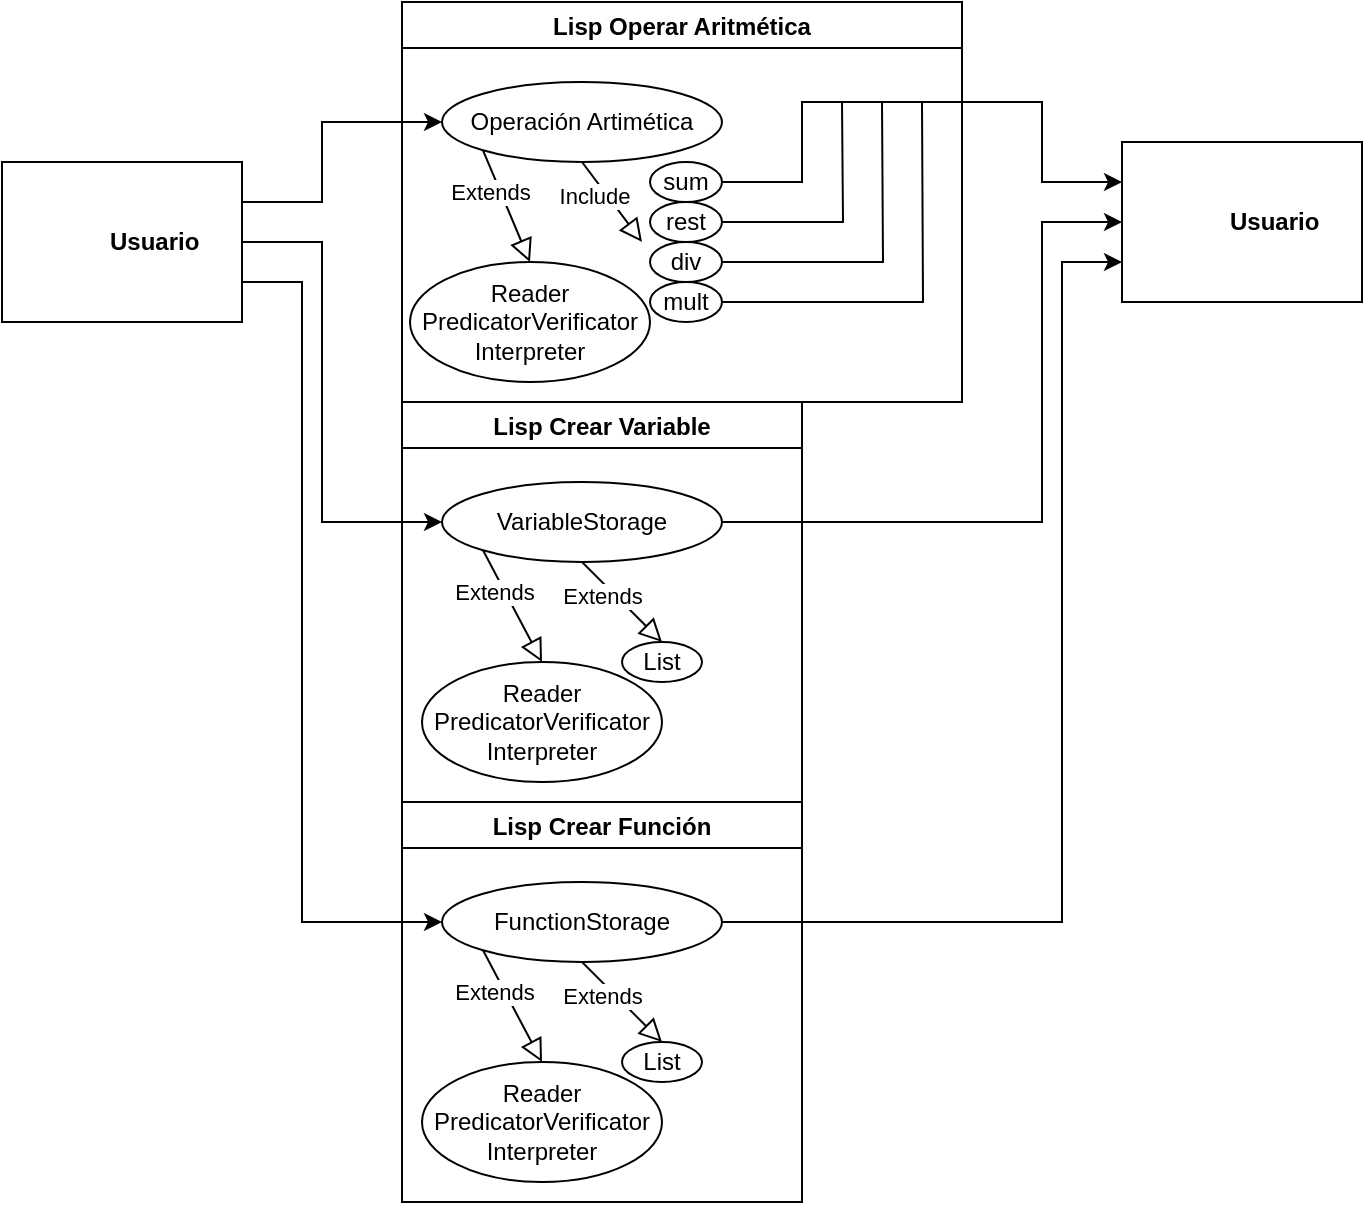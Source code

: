 <mxfile version="16.5.6" type="github">
  <diagram id="prtHgNgQTEPvFCAcTncT" name="Page-1">
    <mxGraphModel dx="1422" dy="786" grid="1" gridSize="10" guides="1" tooltips="1" connect="1" arrows="1" fold="1" page="1" pageScale="1" pageWidth="827" pageHeight="1169" math="0" shadow="0">
      <root>
        <mxCell id="0" />
        <mxCell id="1" parent="0" />
        <mxCell id="6LIiOqPhgxA0wCNoaxhD-3" style="edgeStyle=orthogonalEdgeStyle;rounded=0;orthogonalLoop=1;jettySize=auto;html=1;entryX=0;entryY=0.5;entryDx=0;entryDy=0;exitX=1;exitY=0.25;exitDx=0;exitDy=0;" edge="1" parent="1" source="dNxyNK7c78bLwvsdeMH5-12" target="6LIiOqPhgxA0wCNoaxhD-4">
          <mxGeometry relative="1" as="geometry">
            <mxPoint x="220" y="140" as="sourcePoint" />
            <mxPoint x="290.84" y="89.58" as="targetPoint" />
            <Array as="points">
              <mxPoint x="240" y="140" />
              <mxPoint x="240" y="100" />
            </Array>
          </mxGeometry>
        </mxCell>
        <mxCell id="6LIiOqPhgxA0wCNoaxhD-28" style="edgeStyle=orthogonalEdgeStyle;rounded=0;orthogonalLoop=1;jettySize=auto;html=1;exitX=1;exitY=0.5;exitDx=0;exitDy=0;entryX=0;entryY=0.5;entryDx=0;entryDy=0;endArrow=classic;endFill=1;endSize=6;" edge="1" parent="1" source="dNxyNK7c78bLwvsdeMH5-12" target="6LIiOqPhgxA0wCNoaxhD-27">
          <mxGeometry relative="1" as="geometry">
            <Array as="points">
              <mxPoint x="240" y="160" />
              <mxPoint x="240" y="300" />
            </Array>
          </mxGeometry>
        </mxCell>
        <mxCell id="6LIiOqPhgxA0wCNoaxhD-37" style="edgeStyle=orthogonalEdgeStyle;rounded=0;orthogonalLoop=1;jettySize=auto;html=1;entryX=0;entryY=0.5;entryDx=0;entryDy=0;endArrow=classic;endFill=1;endSize=6;exitX=1;exitY=0.75;exitDx=0;exitDy=0;" edge="1" parent="1" source="dNxyNK7c78bLwvsdeMH5-12" target="6LIiOqPhgxA0wCNoaxhD-34">
          <mxGeometry relative="1" as="geometry">
            <Array as="points">
              <mxPoint x="230" y="180" />
              <mxPoint x="230" y="500" />
            </Array>
          </mxGeometry>
        </mxCell>
        <UserObject label="Usuario" name="Tessa Miller" position="CFO" location="Office 1" email="me@example.com" placeholders="1" link="https://www.draw.io" id="dNxyNK7c78bLwvsdeMH5-12">
          <mxCell style="label;image=https://cdn3.iconfinder.com/data/icons/user-avatars-1/512/users-3-128.png;whiteSpace=wrap;html=1;rounded=0;glass=0;treeMoving=1;treeFolding=1;" parent="1" vertex="1">
            <mxGeometry x="80" y="120" width="120" height="80" as="geometry" />
          </mxCell>
        </UserObject>
        <mxCell id="6LIiOqPhgxA0wCNoaxhD-1" value="Lisp Operar Aritmética" style="swimlane;" vertex="1" parent="1">
          <mxGeometry x="280" y="40" width="280" height="200" as="geometry" />
        </mxCell>
        <mxCell id="6LIiOqPhgxA0wCNoaxhD-4" value="Operación Artimética" style="ellipse;whiteSpace=wrap;html=1;" vertex="1" parent="6LIiOqPhgxA0wCNoaxhD-1">
          <mxGeometry x="20" y="40" width="140" height="40" as="geometry" />
        </mxCell>
        <mxCell id="6LIiOqPhgxA0wCNoaxhD-6" value="sum" style="ellipse;whiteSpace=wrap;html=1;" vertex="1" parent="6LIiOqPhgxA0wCNoaxhD-1">
          <mxGeometry x="124" y="80" width="36" height="20" as="geometry" />
        </mxCell>
        <mxCell id="6LIiOqPhgxA0wCNoaxhD-9" value="mult" style="ellipse;whiteSpace=wrap;html=1;" vertex="1" parent="6LIiOqPhgxA0wCNoaxhD-1">
          <mxGeometry x="124" y="140" width="36" height="20" as="geometry" />
        </mxCell>
        <mxCell id="6LIiOqPhgxA0wCNoaxhD-8" value="div" style="ellipse;whiteSpace=wrap;html=1;" vertex="1" parent="6LIiOqPhgxA0wCNoaxhD-1">
          <mxGeometry x="124" y="120" width="36" height="20" as="geometry" />
        </mxCell>
        <mxCell id="6LIiOqPhgxA0wCNoaxhD-7" value="rest" style="ellipse;whiteSpace=wrap;html=1;" vertex="1" parent="6LIiOqPhgxA0wCNoaxhD-1">
          <mxGeometry x="124" y="100" width="36" height="20" as="geometry" />
        </mxCell>
        <mxCell id="6LIiOqPhgxA0wCNoaxhD-14" value="Include" style="endArrow=block;endSize=9;endFill=0;html=1;rounded=0;exitX=0.5;exitY=1;exitDx=0;exitDy=0;" edge="1" parent="6LIiOqPhgxA0wCNoaxhD-1" source="6LIiOqPhgxA0wCNoaxhD-4">
          <mxGeometry x="-0.317" y="-5" width="160" relative="1" as="geometry">
            <mxPoint x="90" y="245.34" as="sourcePoint" />
            <mxPoint x="120" y="120" as="targetPoint" />
            <mxPoint as="offset" />
          </mxGeometry>
        </mxCell>
        <mxCell id="6LIiOqPhgxA0wCNoaxhD-39" value="Extends" style="endArrow=block;endSize=9;endFill=0;html=1;rounded=0;exitX=0;exitY=1;exitDx=0;exitDy=0;entryX=0.5;entryY=0;entryDx=0;entryDy=0;" edge="1" parent="6LIiOqPhgxA0wCNoaxhD-1" target="6LIiOqPhgxA0wCNoaxhD-40" source="6LIiOqPhgxA0wCNoaxhD-4">
          <mxGeometry x="-0.317" y="-5" width="160" relative="1" as="geometry">
            <mxPoint x="20" y="90.0" as="sourcePoint" />
            <mxPoint x="-230" y="-110" as="targetPoint" />
            <mxPoint as="offset" />
          </mxGeometry>
        </mxCell>
        <mxCell id="6LIiOqPhgxA0wCNoaxhD-40" value="Reader&lt;br&gt;PredicatorVerificator&lt;br&gt;Interpreter" style="ellipse;whiteSpace=wrap;html=1;" vertex="1" parent="6LIiOqPhgxA0wCNoaxhD-1">
          <mxGeometry x="4" y="130" width="120" height="60" as="geometry" />
        </mxCell>
        <UserObject label="Usuario" name="Tessa Miller" position="CFO" location="Office 1" email="me@example.com" placeholders="1" link="https://www.draw.io" id="6LIiOqPhgxA0wCNoaxhD-15">
          <mxCell style="label;image=https://cdn3.iconfinder.com/data/icons/user-avatars-1/512/users-3-128.png;whiteSpace=wrap;html=1;rounded=0;glass=0;treeMoving=1;treeFolding=1;" vertex="1" parent="1">
            <mxGeometry x="640" y="110" width="120" height="80" as="geometry" />
          </mxCell>
        </UserObject>
        <mxCell id="6LIiOqPhgxA0wCNoaxhD-16" style="edgeStyle=orthogonalEdgeStyle;rounded=0;orthogonalLoop=1;jettySize=auto;html=1;exitX=1;exitY=0.5;exitDx=0;exitDy=0;entryX=0;entryY=0.25;entryDx=0;entryDy=0;endSize=6;" edge="1" parent="1" source="6LIiOqPhgxA0wCNoaxhD-6" target="6LIiOqPhgxA0wCNoaxhD-15">
          <mxGeometry relative="1" as="geometry">
            <Array as="points">
              <mxPoint x="480" y="130" />
              <mxPoint x="480" y="90" />
              <mxPoint x="600" y="90" />
              <mxPoint x="600" y="130" />
            </Array>
          </mxGeometry>
        </mxCell>
        <mxCell id="6LIiOqPhgxA0wCNoaxhD-17" style="edgeStyle=orthogonalEdgeStyle;rounded=0;orthogonalLoop=1;jettySize=auto;html=1;exitX=1;exitY=0.5;exitDx=0;exitDy=0;endSize=9;endArrow=none;endFill=0;" edge="1" parent="1" source="6LIiOqPhgxA0wCNoaxhD-7">
          <mxGeometry relative="1" as="geometry">
            <mxPoint x="500" y="90" as="targetPoint" />
          </mxGeometry>
        </mxCell>
        <mxCell id="6LIiOqPhgxA0wCNoaxhD-18" style="edgeStyle=orthogonalEdgeStyle;rounded=0;orthogonalLoop=1;jettySize=auto;html=1;exitX=1;exitY=0.5;exitDx=0;exitDy=0;endSize=9;endArrow=none;endFill=0;" edge="1" parent="1" source="6LIiOqPhgxA0wCNoaxhD-8">
          <mxGeometry relative="1" as="geometry">
            <mxPoint x="520" y="90" as="targetPoint" />
          </mxGeometry>
        </mxCell>
        <mxCell id="6LIiOqPhgxA0wCNoaxhD-19" style="edgeStyle=orthogonalEdgeStyle;rounded=0;orthogonalLoop=1;jettySize=auto;html=1;exitX=1;exitY=0.5;exitDx=0;exitDy=0;endSize=9;endArrow=none;endFill=0;" edge="1" parent="1" source="6LIiOqPhgxA0wCNoaxhD-9">
          <mxGeometry relative="1" as="geometry">
            <mxPoint x="540" y="90" as="targetPoint" />
          </mxGeometry>
        </mxCell>
        <mxCell id="6LIiOqPhgxA0wCNoaxhD-20" value="Lisp Crear Variable" style="swimlane;" vertex="1" parent="1">
          <mxGeometry x="280" y="240" width="200" height="200" as="geometry" />
        </mxCell>
        <mxCell id="6LIiOqPhgxA0wCNoaxhD-27" value="VariableStorage" style="ellipse;whiteSpace=wrap;html=1;" vertex="1" parent="6LIiOqPhgxA0wCNoaxhD-20">
          <mxGeometry x="20" y="40" width="140" height="40" as="geometry" />
        </mxCell>
        <mxCell id="6LIiOqPhgxA0wCNoaxhD-29" value="Extends" style="endArrow=block;endSize=9;endFill=0;html=1;rounded=0;exitX=0.5;exitY=1;exitDx=0;exitDy=0;entryX=0.5;entryY=0;entryDx=0;entryDy=0;" edge="1" parent="6LIiOqPhgxA0wCNoaxhD-20" source="6LIiOqPhgxA0wCNoaxhD-27" target="6LIiOqPhgxA0wCNoaxhD-30">
          <mxGeometry x="-0.317" y="-5" width="160" relative="1" as="geometry">
            <mxPoint x="80" y="110" as="sourcePoint" />
            <mxPoint x="120" y="120" as="targetPoint" />
            <mxPoint as="offset" />
          </mxGeometry>
        </mxCell>
        <mxCell id="6LIiOqPhgxA0wCNoaxhD-30" value="List" style="ellipse;whiteSpace=wrap;html=1;" vertex="1" parent="6LIiOqPhgxA0wCNoaxhD-20">
          <mxGeometry x="110" y="120" width="40" height="20" as="geometry" />
        </mxCell>
        <mxCell id="6LIiOqPhgxA0wCNoaxhD-41" value="Reader&lt;br&gt;PredicatorVerificator&lt;br&gt;Interpreter" style="ellipse;whiteSpace=wrap;html=1;" vertex="1" parent="6LIiOqPhgxA0wCNoaxhD-20">
          <mxGeometry x="10" y="130" width="120" height="60" as="geometry" />
        </mxCell>
        <mxCell id="6LIiOqPhgxA0wCNoaxhD-43" value="Extends" style="endArrow=block;endSize=9;endFill=0;html=1;rounded=0;exitX=0;exitY=1;exitDx=0;exitDy=0;entryX=0.5;entryY=0;entryDx=0;entryDy=0;" edge="1" parent="6LIiOqPhgxA0wCNoaxhD-20" source="6LIiOqPhgxA0wCNoaxhD-27" target="6LIiOqPhgxA0wCNoaxhD-41">
          <mxGeometry x="-0.317" y="-5" width="160" relative="1" as="geometry">
            <mxPoint x="240" y="130.0" as="sourcePoint" />
            <mxPoint x="280" y="170.0" as="targetPoint" />
            <mxPoint as="offset" />
          </mxGeometry>
        </mxCell>
        <mxCell id="6LIiOqPhgxA0wCNoaxhD-31" style="edgeStyle=orthogonalEdgeStyle;rounded=0;orthogonalLoop=1;jettySize=auto;html=1;entryX=0;entryY=0.5;entryDx=0;entryDy=0;endArrow=classic;endFill=1;endSize=6;" edge="1" parent="1" source="6LIiOqPhgxA0wCNoaxhD-27" target="6LIiOqPhgxA0wCNoaxhD-15">
          <mxGeometry relative="1" as="geometry">
            <Array as="points">
              <mxPoint x="600" y="300" />
              <mxPoint x="600" y="150" />
            </Array>
          </mxGeometry>
        </mxCell>
        <mxCell id="6LIiOqPhgxA0wCNoaxhD-33" value="Lisp Crear Función" style="swimlane;" vertex="1" parent="1">
          <mxGeometry x="280" y="440" width="200" height="200" as="geometry" />
        </mxCell>
        <mxCell id="6LIiOqPhgxA0wCNoaxhD-34" value="FunctionStorage" style="ellipse;whiteSpace=wrap;html=1;" vertex="1" parent="6LIiOqPhgxA0wCNoaxhD-33">
          <mxGeometry x="20" y="40" width="140" height="40" as="geometry" />
        </mxCell>
        <mxCell id="6LIiOqPhgxA0wCNoaxhD-35" value="Extends" style="endArrow=block;endSize=9;endFill=0;html=1;rounded=0;exitX=0.5;exitY=1;exitDx=0;exitDy=0;entryX=0.5;entryY=0;entryDx=0;entryDy=0;" edge="1" parent="6LIiOqPhgxA0wCNoaxhD-33" source="6LIiOqPhgxA0wCNoaxhD-34" target="6LIiOqPhgxA0wCNoaxhD-36">
          <mxGeometry x="-0.317" y="-5" width="160" relative="1" as="geometry">
            <mxPoint x="80" y="110" as="sourcePoint" />
            <mxPoint x="120" y="120" as="targetPoint" />
            <mxPoint as="offset" />
          </mxGeometry>
        </mxCell>
        <mxCell id="6LIiOqPhgxA0wCNoaxhD-36" value="List" style="ellipse;whiteSpace=wrap;html=1;" vertex="1" parent="6LIiOqPhgxA0wCNoaxhD-33">
          <mxGeometry x="110" y="120" width="40" height="20" as="geometry" />
        </mxCell>
        <mxCell id="6LIiOqPhgxA0wCNoaxhD-38" style="edgeStyle=orthogonalEdgeStyle;rounded=0;orthogonalLoop=1;jettySize=auto;html=1;entryX=0;entryY=0.75;entryDx=0;entryDy=0;endArrow=classic;endFill=1;endSize=6;" edge="1" parent="1" source="6LIiOqPhgxA0wCNoaxhD-34" target="6LIiOqPhgxA0wCNoaxhD-15">
          <mxGeometry relative="1" as="geometry">
            <Array as="points">
              <mxPoint x="610" y="500" />
              <mxPoint x="610" y="170" />
            </Array>
          </mxGeometry>
        </mxCell>
        <mxCell id="6LIiOqPhgxA0wCNoaxhD-44" value="Reader&lt;br&gt;PredicatorVerificator&lt;br&gt;Interpreter" style="ellipse;whiteSpace=wrap;html=1;" vertex="1" parent="1">
          <mxGeometry x="290" y="570.0" width="120" height="60" as="geometry" />
        </mxCell>
        <mxCell id="6LIiOqPhgxA0wCNoaxhD-45" value="Extends" style="endArrow=block;endSize=9;endFill=0;html=1;rounded=0;exitX=0;exitY=1;exitDx=0;exitDy=0;entryX=0.5;entryY=0;entryDx=0;entryDy=0;" edge="1" parent="1" target="6LIiOqPhgxA0wCNoaxhD-44" source="6LIiOqPhgxA0wCNoaxhD-34">
          <mxGeometry x="-0.317" y="-5" width="160" relative="1" as="geometry">
            <mxPoint x="320.625" y="519.997" as="sourcePoint" />
            <mxPoint x="280" y="375.82" as="targetPoint" />
            <mxPoint as="offset" />
          </mxGeometry>
        </mxCell>
      </root>
    </mxGraphModel>
  </diagram>
</mxfile>
